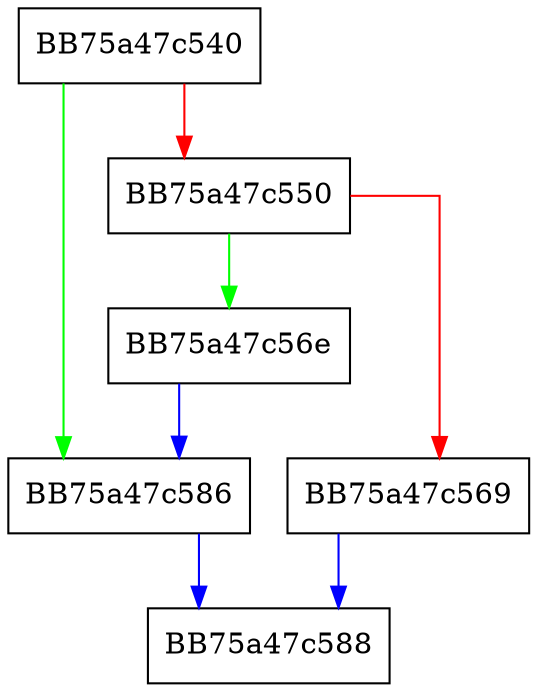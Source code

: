 digraph vdbeSortAllocUnpacked {
  node [shape="box"];
  graph [splines=ortho];
  BB75a47c540 -> BB75a47c586 [color="green"];
  BB75a47c540 -> BB75a47c550 [color="red"];
  BB75a47c550 -> BB75a47c56e [color="green"];
  BB75a47c550 -> BB75a47c569 [color="red"];
  BB75a47c569 -> BB75a47c588 [color="blue"];
  BB75a47c56e -> BB75a47c586 [color="blue"];
  BB75a47c586 -> BB75a47c588 [color="blue"];
}